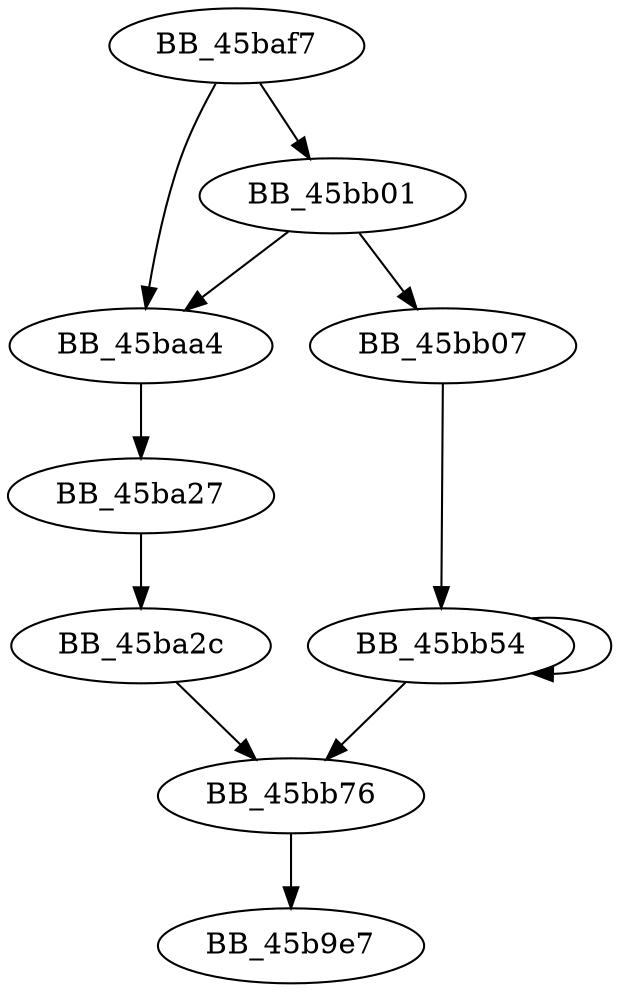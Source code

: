 DiGraph sub_45BAF7{
BB_45ba27->BB_45ba2c
BB_45ba2c->BB_45bb76
BB_45baa4->BB_45ba27
BB_45baf7->BB_45baa4
BB_45baf7->BB_45bb01
BB_45bb01->BB_45baa4
BB_45bb01->BB_45bb07
BB_45bb07->BB_45bb54
BB_45bb54->BB_45bb54
BB_45bb54->BB_45bb76
BB_45bb76->BB_45b9e7
}
